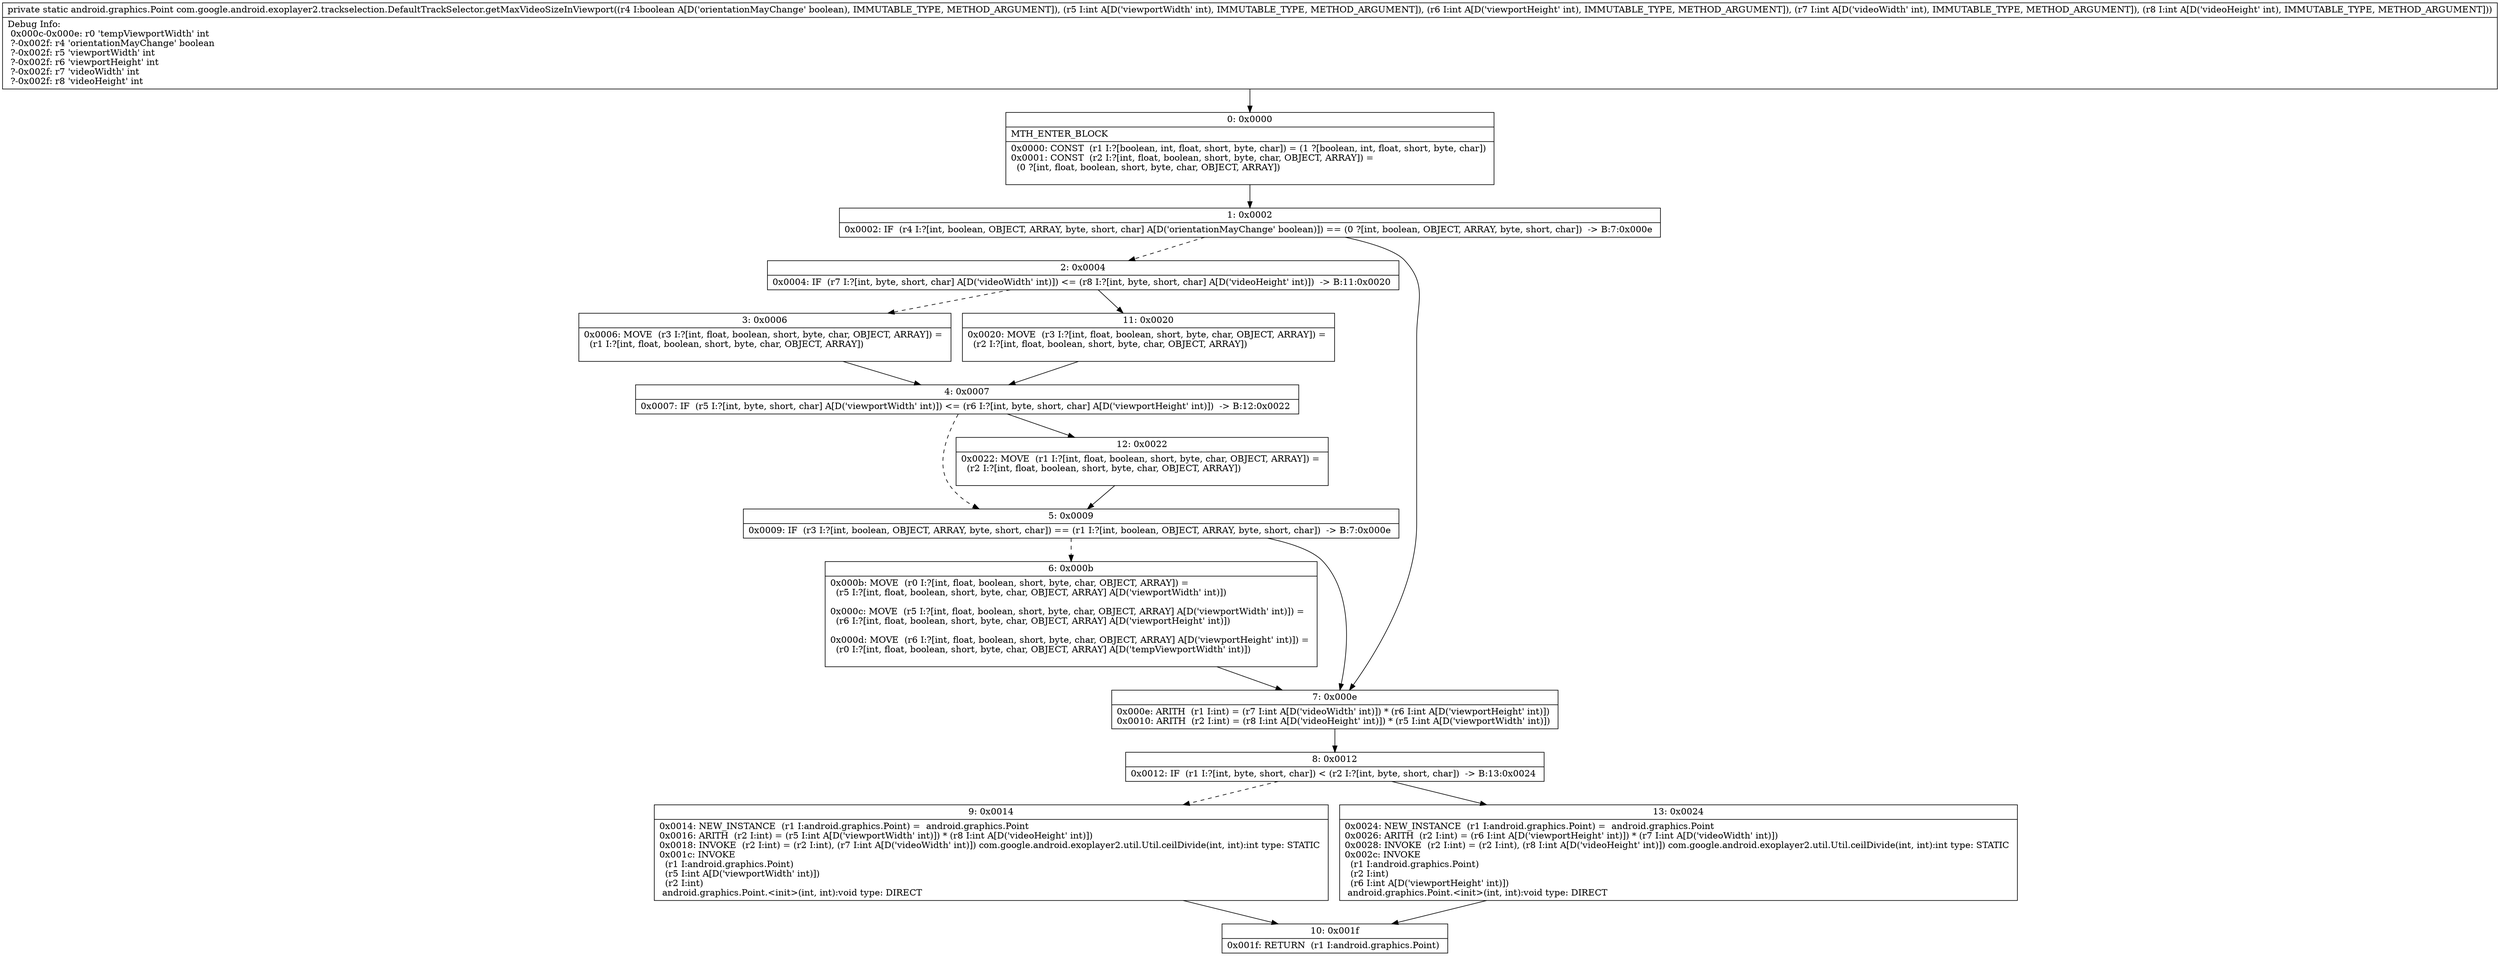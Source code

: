 digraph "CFG forcom.google.android.exoplayer2.trackselection.DefaultTrackSelector.getMaxVideoSizeInViewport(ZIIII)Landroid\/graphics\/Point;" {
Node_0 [shape=record,label="{0\:\ 0x0000|MTH_ENTER_BLOCK\l|0x0000: CONST  (r1 I:?[boolean, int, float, short, byte, char]) = (1 ?[boolean, int, float, short, byte, char]) \l0x0001: CONST  (r2 I:?[int, float, boolean, short, byte, char, OBJECT, ARRAY]) = \l  (0 ?[int, float, boolean, short, byte, char, OBJECT, ARRAY])\l \l}"];
Node_1 [shape=record,label="{1\:\ 0x0002|0x0002: IF  (r4 I:?[int, boolean, OBJECT, ARRAY, byte, short, char] A[D('orientationMayChange' boolean)]) == (0 ?[int, boolean, OBJECT, ARRAY, byte, short, char])  \-\> B:7:0x000e \l}"];
Node_2 [shape=record,label="{2\:\ 0x0004|0x0004: IF  (r7 I:?[int, byte, short, char] A[D('videoWidth' int)]) \<= (r8 I:?[int, byte, short, char] A[D('videoHeight' int)])  \-\> B:11:0x0020 \l}"];
Node_3 [shape=record,label="{3\:\ 0x0006|0x0006: MOVE  (r3 I:?[int, float, boolean, short, byte, char, OBJECT, ARRAY]) = \l  (r1 I:?[int, float, boolean, short, byte, char, OBJECT, ARRAY])\l \l}"];
Node_4 [shape=record,label="{4\:\ 0x0007|0x0007: IF  (r5 I:?[int, byte, short, char] A[D('viewportWidth' int)]) \<= (r6 I:?[int, byte, short, char] A[D('viewportHeight' int)])  \-\> B:12:0x0022 \l}"];
Node_5 [shape=record,label="{5\:\ 0x0009|0x0009: IF  (r3 I:?[int, boolean, OBJECT, ARRAY, byte, short, char]) == (r1 I:?[int, boolean, OBJECT, ARRAY, byte, short, char])  \-\> B:7:0x000e \l}"];
Node_6 [shape=record,label="{6\:\ 0x000b|0x000b: MOVE  (r0 I:?[int, float, boolean, short, byte, char, OBJECT, ARRAY]) = \l  (r5 I:?[int, float, boolean, short, byte, char, OBJECT, ARRAY] A[D('viewportWidth' int)])\l \l0x000c: MOVE  (r5 I:?[int, float, boolean, short, byte, char, OBJECT, ARRAY] A[D('viewportWidth' int)]) = \l  (r6 I:?[int, float, boolean, short, byte, char, OBJECT, ARRAY] A[D('viewportHeight' int)])\l \l0x000d: MOVE  (r6 I:?[int, float, boolean, short, byte, char, OBJECT, ARRAY] A[D('viewportHeight' int)]) = \l  (r0 I:?[int, float, boolean, short, byte, char, OBJECT, ARRAY] A[D('tempViewportWidth' int)])\l \l}"];
Node_7 [shape=record,label="{7\:\ 0x000e|0x000e: ARITH  (r1 I:int) = (r7 I:int A[D('videoWidth' int)]) * (r6 I:int A[D('viewportHeight' int)]) \l0x0010: ARITH  (r2 I:int) = (r8 I:int A[D('videoHeight' int)]) * (r5 I:int A[D('viewportWidth' int)]) \l}"];
Node_8 [shape=record,label="{8\:\ 0x0012|0x0012: IF  (r1 I:?[int, byte, short, char]) \< (r2 I:?[int, byte, short, char])  \-\> B:13:0x0024 \l}"];
Node_9 [shape=record,label="{9\:\ 0x0014|0x0014: NEW_INSTANCE  (r1 I:android.graphics.Point) =  android.graphics.Point \l0x0016: ARITH  (r2 I:int) = (r5 I:int A[D('viewportWidth' int)]) * (r8 I:int A[D('videoHeight' int)]) \l0x0018: INVOKE  (r2 I:int) = (r2 I:int), (r7 I:int A[D('videoWidth' int)]) com.google.android.exoplayer2.util.Util.ceilDivide(int, int):int type: STATIC \l0x001c: INVOKE  \l  (r1 I:android.graphics.Point)\l  (r5 I:int A[D('viewportWidth' int)])\l  (r2 I:int)\l android.graphics.Point.\<init\>(int, int):void type: DIRECT \l}"];
Node_10 [shape=record,label="{10\:\ 0x001f|0x001f: RETURN  (r1 I:android.graphics.Point) \l}"];
Node_11 [shape=record,label="{11\:\ 0x0020|0x0020: MOVE  (r3 I:?[int, float, boolean, short, byte, char, OBJECT, ARRAY]) = \l  (r2 I:?[int, float, boolean, short, byte, char, OBJECT, ARRAY])\l \l}"];
Node_12 [shape=record,label="{12\:\ 0x0022|0x0022: MOVE  (r1 I:?[int, float, boolean, short, byte, char, OBJECT, ARRAY]) = \l  (r2 I:?[int, float, boolean, short, byte, char, OBJECT, ARRAY])\l \l}"];
Node_13 [shape=record,label="{13\:\ 0x0024|0x0024: NEW_INSTANCE  (r1 I:android.graphics.Point) =  android.graphics.Point \l0x0026: ARITH  (r2 I:int) = (r6 I:int A[D('viewportHeight' int)]) * (r7 I:int A[D('videoWidth' int)]) \l0x0028: INVOKE  (r2 I:int) = (r2 I:int), (r8 I:int A[D('videoHeight' int)]) com.google.android.exoplayer2.util.Util.ceilDivide(int, int):int type: STATIC \l0x002c: INVOKE  \l  (r1 I:android.graphics.Point)\l  (r2 I:int)\l  (r6 I:int A[D('viewportHeight' int)])\l android.graphics.Point.\<init\>(int, int):void type: DIRECT \l}"];
MethodNode[shape=record,label="{private static android.graphics.Point com.google.android.exoplayer2.trackselection.DefaultTrackSelector.getMaxVideoSizeInViewport((r4 I:boolean A[D('orientationMayChange' boolean), IMMUTABLE_TYPE, METHOD_ARGUMENT]), (r5 I:int A[D('viewportWidth' int), IMMUTABLE_TYPE, METHOD_ARGUMENT]), (r6 I:int A[D('viewportHeight' int), IMMUTABLE_TYPE, METHOD_ARGUMENT]), (r7 I:int A[D('videoWidth' int), IMMUTABLE_TYPE, METHOD_ARGUMENT]), (r8 I:int A[D('videoHeight' int), IMMUTABLE_TYPE, METHOD_ARGUMENT]))  | Debug Info:\l  0x000c\-0x000e: r0 'tempViewportWidth' int\l  ?\-0x002f: r4 'orientationMayChange' boolean\l  ?\-0x002f: r5 'viewportWidth' int\l  ?\-0x002f: r6 'viewportHeight' int\l  ?\-0x002f: r7 'videoWidth' int\l  ?\-0x002f: r8 'videoHeight' int\l}"];
MethodNode -> Node_0;
Node_0 -> Node_1;
Node_1 -> Node_2[style=dashed];
Node_1 -> Node_7;
Node_2 -> Node_3[style=dashed];
Node_2 -> Node_11;
Node_3 -> Node_4;
Node_4 -> Node_5[style=dashed];
Node_4 -> Node_12;
Node_5 -> Node_6[style=dashed];
Node_5 -> Node_7;
Node_6 -> Node_7;
Node_7 -> Node_8;
Node_8 -> Node_9[style=dashed];
Node_8 -> Node_13;
Node_9 -> Node_10;
Node_11 -> Node_4;
Node_12 -> Node_5;
Node_13 -> Node_10;
}

